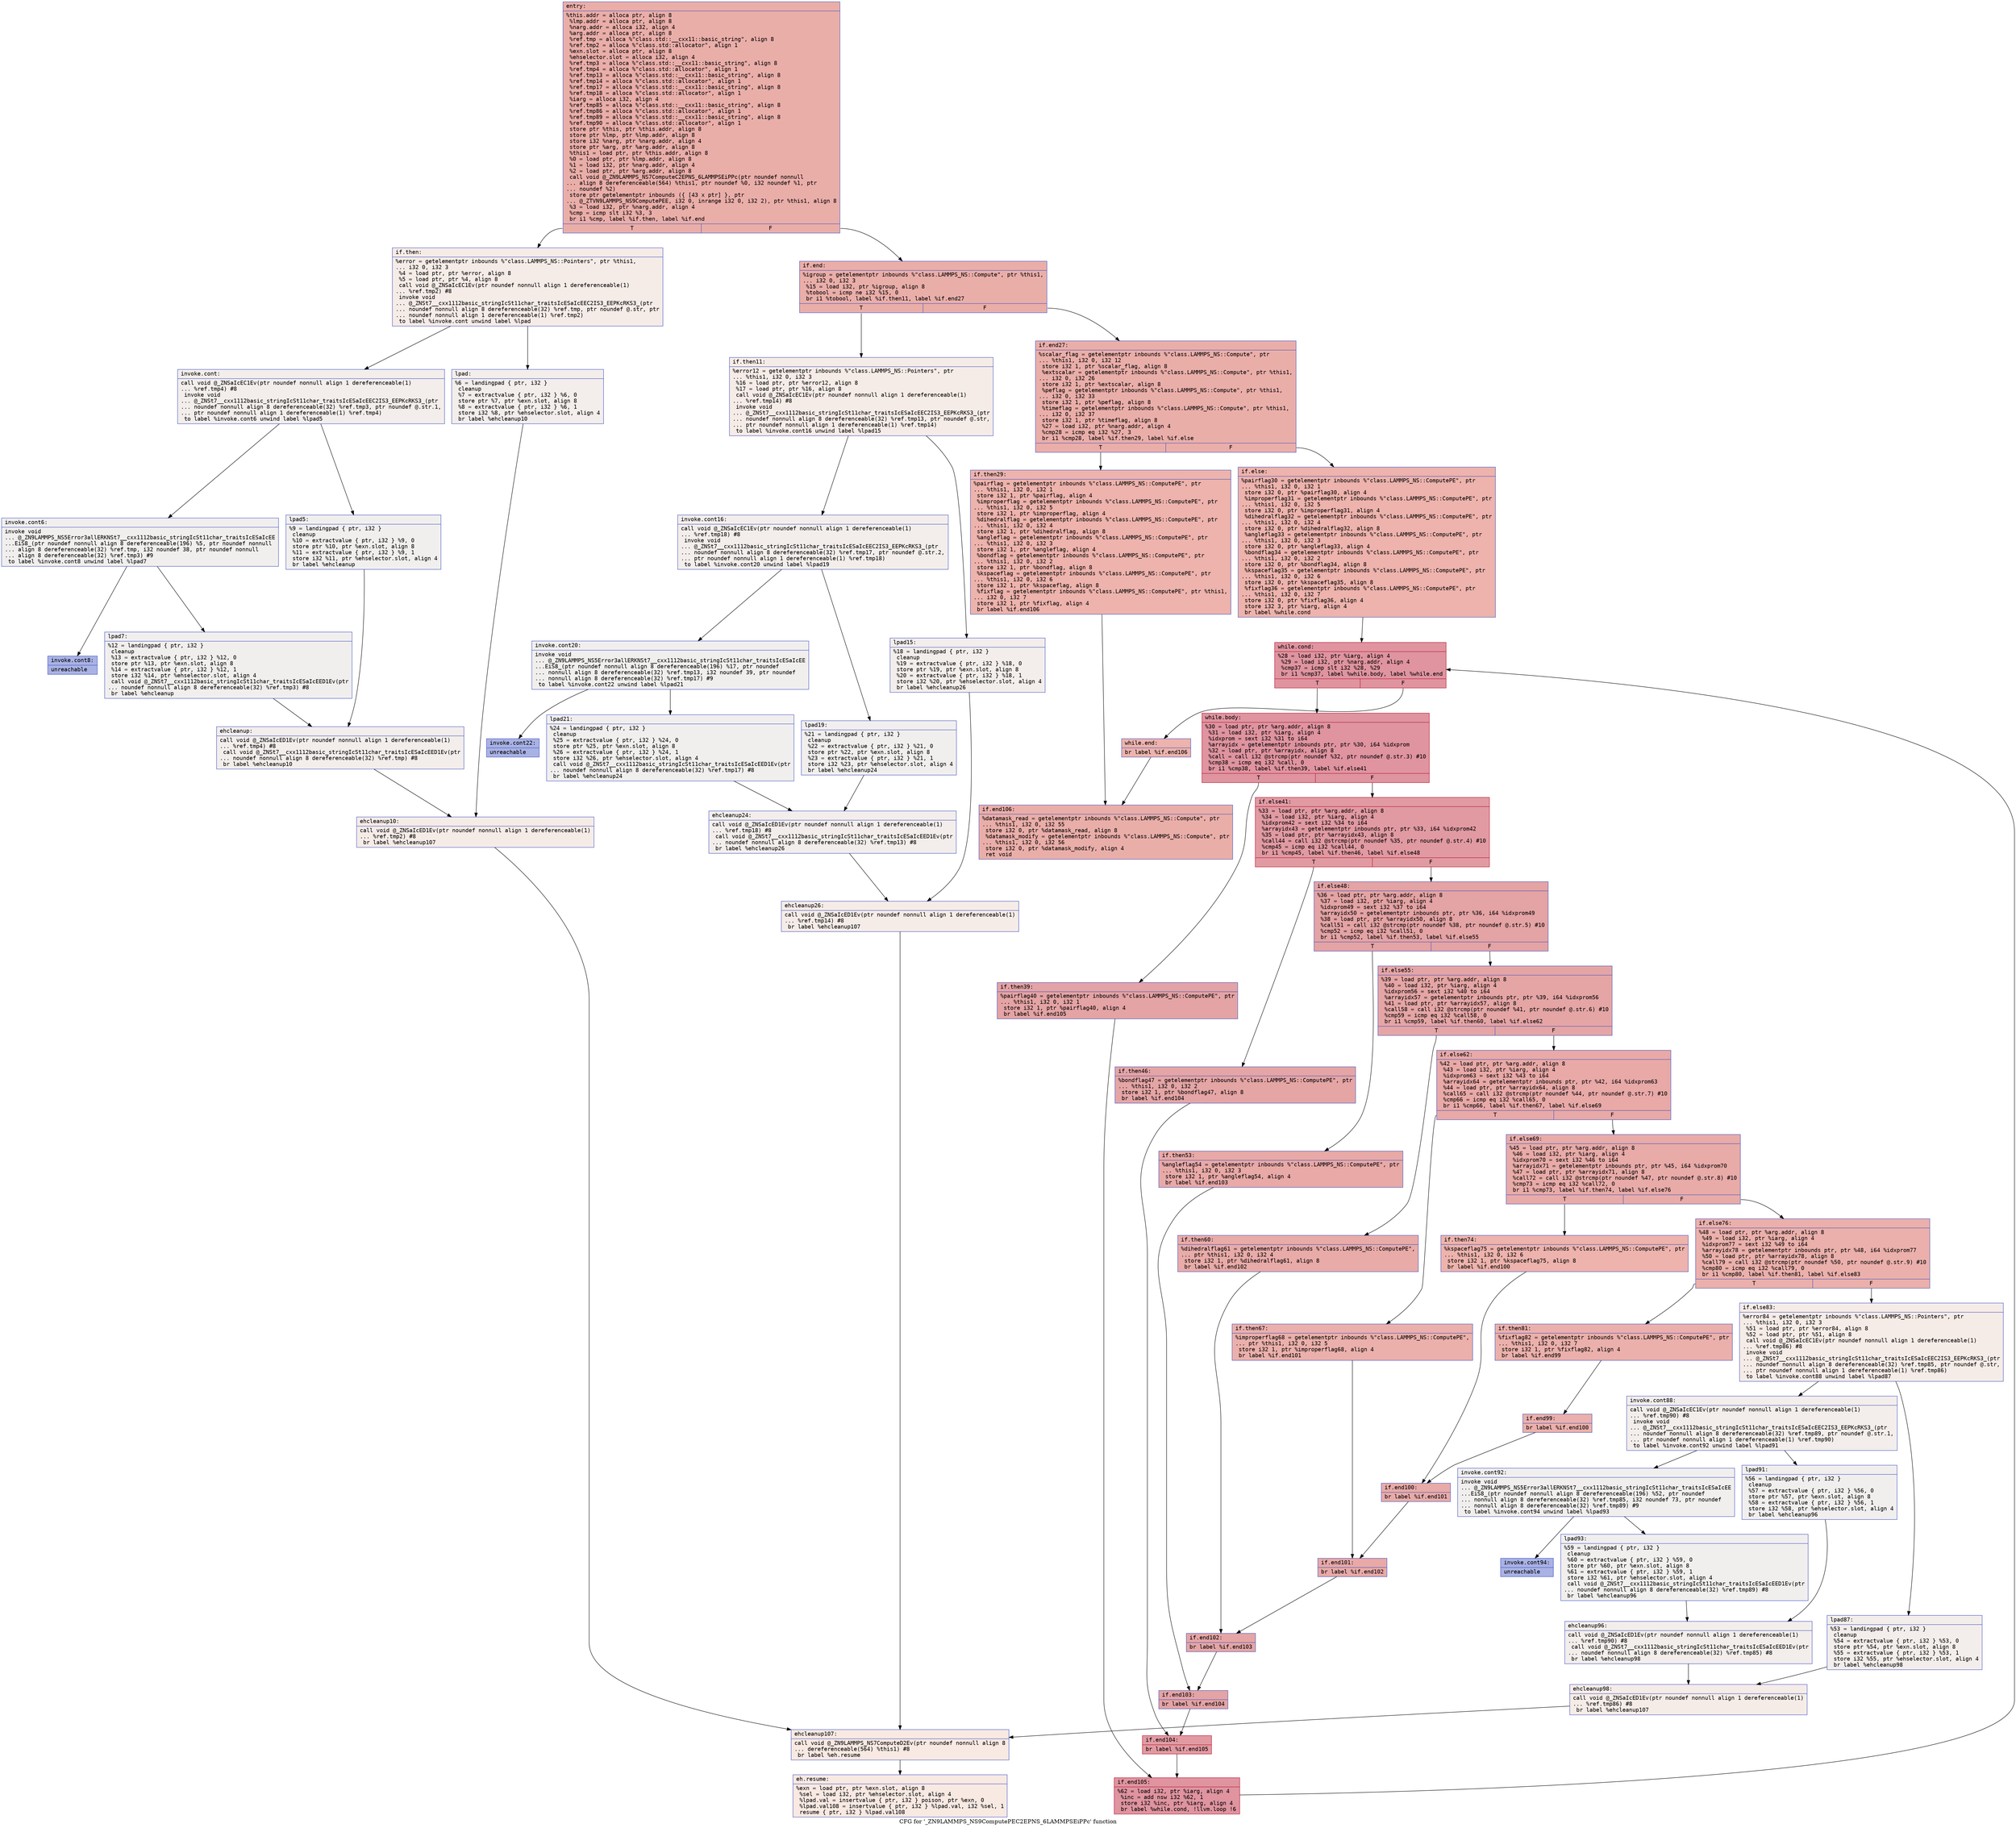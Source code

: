 digraph "CFG for '_ZN9LAMMPS_NS9ComputePEC2EPNS_6LAMMPSEiPPc' function" {
	label="CFG for '_ZN9LAMMPS_NS9ComputePEC2EPNS_6LAMMPSEiPPc' function";

	Node0x560883b4b300 [shape=record,color="#3d50c3ff", style=filled, fillcolor="#d0473d70" fontname="Courier",label="{entry:\l|  %this.addr = alloca ptr, align 8\l  %lmp.addr = alloca ptr, align 8\l  %narg.addr = alloca i32, align 4\l  %arg.addr = alloca ptr, align 8\l  %ref.tmp = alloca %\"class.std::__cxx11::basic_string\", align 8\l  %ref.tmp2 = alloca %\"class.std::allocator\", align 1\l  %exn.slot = alloca ptr, align 8\l  %ehselector.slot = alloca i32, align 4\l  %ref.tmp3 = alloca %\"class.std::__cxx11::basic_string\", align 8\l  %ref.tmp4 = alloca %\"class.std::allocator\", align 1\l  %ref.tmp13 = alloca %\"class.std::__cxx11::basic_string\", align 8\l  %ref.tmp14 = alloca %\"class.std::allocator\", align 1\l  %ref.tmp17 = alloca %\"class.std::__cxx11::basic_string\", align 8\l  %ref.tmp18 = alloca %\"class.std::allocator\", align 1\l  %iarg = alloca i32, align 4\l  %ref.tmp85 = alloca %\"class.std::__cxx11::basic_string\", align 8\l  %ref.tmp86 = alloca %\"class.std::allocator\", align 1\l  %ref.tmp89 = alloca %\"class.std::__cxx11::basic_string\", align 8\l  %ref.tmp90 = alloca %\"class.std::allocator\", align 1\l  store ptr %this, ptr %this.addr, align 8\l  store ptr %lmp, ptr %lmp.addr, align 8\l  store i32 %narg, ptr %narg.addr, align 4\l  store ptr %arg, ptr %arg.addr, align 8\l  %this1 = load ptr, ptr %this.addr, align 8\l  %0 = load ptr, ptr %lmp.addr, align 8\l  %1 = load i32, ptr %narg.addr, align 4\l  %2 = load ptr, ptr %arg.addr, align 8\l  call void @_ZN9LAMMPS_NS7ComputeC2EPNS_6LAMMPSEiPPc(ptr noundef nonnull\l... align 8 dereferenceable(564) %this1, ptr noundef %0, i32 noundef %1, ptr\l... noundef %2)\l  store ptr getelementptr inbounds (\{ [43 x ptr] \}, ptr\l... @_ZTVN9LAMMPS_NS9ComputePEE, i32 0, inrange i32 0, i32 2), ptr %this1, align 8\l  %3 = load i32, ptr %narg.addr, align 4\l  %cmp = icmp slt i32 %3, 3\l  br i1 %cmp, label %if.then, label %if.end\l|{<s0>T|<s1>F}}"];
	Node0x560883b4b300:s0 -> Node0x560883b4d9a0[tooltip="entry -> if.then\nProbability 0.00%" ];
	Node0x560883b4b300:s1 -> Node0x560883b4e260[tooltip="entry -> if.end\nProbability 100.00%" ];
	Node0x560883b4d9a0 [shape=record,color="#3d50c3ff", style=filled, fillcolor="#ead5c970" fontname="Courier",label="{if.then:\l|  %error = getelementptr inbounds %\"class.LAMMPS_NS::Pointers\", ptr %this1,\l... i32 0, i32 3\l  %4 = load ptr, ptr %error, align 8\l  %5 = load ptr, ptr %4, align 8\l  call void @_ZNSaIcEC1Ev(ptr noundef nonnull align 1 dereferenceable(1)\l... %ref.tmp2) #8\l  invoke void\l... @_ZNSt7__cxx1112basic_stringIcSt11char_traitsIcESaIcEEC2IS3_EEPKcRKS3_(ptr\l... noundef nonnull align 8 dereferenceable(32) %ref.tmp, ptr noundef @.str, ptr\l... noundef nonnull align 1 dereferenceable(1) %ref.tmp2)\l          to label %invoke.cont unwind label %lpad\l}"];
	Node0x560883b4d9a0 -> Node0x560883b4e880[tooltip="if.then -> invoke.cont\nProbability 50.00%" ];
	Node0x560883b4d9a0 -> Node0x560883b4e960[tooltip="if.then -> lpad\nProbability 50.00%" ];
	Node0x560883b4e880 [shape=record,color="#3d50c3ff", style=filled, fillcolor="#e5d8d170" fontname="Courier",label="{invoke.cont:\l|  call void @_ZNSaIcEC1Ev(ptr noundef nonnull align 1 dereferenceable(1)\l... %ref.tmp4) #8\l  invoke void\l... @_ZNSt7__cxx1112basic_stringIcSt11char_traitsIcESaIcEEC2IS3_EEPKcRKS3_(ptr\l... noundef nonnull align 8 dereferenceable(32) %ref.tmp3, ptr noundef @.str.1,\l... ptr noundef nonnull align 1 dereferenceable(1) %ref.tmp4)\l          to label %invoke.cont6 unwind label %lpad5\l}"];
	Node0x560883b4e880 -> Node0x560883b4ecf0[tooltip="invoke.cont -> invoke.cont6\nProbability 50.00%" ];
	Node0x560883b4e880 -> Node0x560883b4ed40[tooltip="invoke.cont -> lpad5\nProbability 50.00%" ];
	Node0x560883b4ecf0 [shape=record,color="#3d50c3ff", style=filled, fillcolor="#e0dbd870" fontname="Courier",label="{invoke.cont6:\l|  invoke void\l... @_ZN9LAMMPS_NS5Error3allERKNSt7__cxx1112basic_stringIcSt11char_traitsIcESaIcEE\l...EiS8_(ptr noundef nonnull align 8 dereferenceable(196) %5, ptr noundef nonnull\l... align 8 dereferenceable(32) %ref.tmp, i32 noundef 38, ptr noundef nonnull\l... align 8 dereferenceable(32) %ref.tmp3) #9\l          to label %invoke.cont8 unwind label %lpad7\l}"];
	Node0x560883b4ecf0 -> Node0x560883b4eca0[tooltip="invoke.cont6 -> invoke.cont8\nProbability 0.00%" ];
	Node0x560883b4ecf0 -> Node0x560883b4efa0[tooltip="invoke.cont6 -> lpad7\nProbability 100.00%" ];
	Node0x560883b4eca0 [shape=record,color="#3d50c3ff", style=filled, fillcolor="#3d50c370" fontname="Courier",label="{invoke.cont8:\l|  unreachable\l}"];
	Node0x560883b4e960 [shape=record,color="#3d50c3ff", style=filled, fillcolor="#e5d8d170" fontname="Courier",label="{lpad:\l|  %6 = landingpad \{ ptr, i32 \}\l          cleanup\l  %7 = extractvalue \{ ptr, i32 \} %6, 0\l  store ptr %7, ptr %exn.slot, align 8\l  %8 = extractvalue \{ ptr, i32 \} %6, 1\l  store i32 %8, ptr %ehselector.slot, align 4\l  br label %ehcleanup10\l}"];
	Node0x560883b4e960 -> Node0x560883b4f640[tooltip="lpad -> ehcleanup10\nProbability 100.00%" ];
	Node0x560883b4ed40 [shape=record,color="#3d50c3ff", style=filled, fillcolor="#e0dbd870" fontname="Courier",label="{lpad5:\l|  %9 = landingpad \{ ptr, i32 \}\l          cleanup\l  %10 = extractvalue \{ ptr, i32 \} %9, 0\l  store ptr %10, ptr %exn.slot, align 8\l  %11 = extractvalue \{ ptr, i32 \} %9, 1\l  store i32 %11, ptr %ehselector.slot, align 4\l  br label %ehcleanup\l}"];
	Node0x560883b4ed40 -> Node0x560883b4f990[tooltip="lpad5 -> ehcleanup\nProbability 100.00%" ];
	Node0x560883b4efa0 [shape=record,color="#3d50c3ff", style=filled, fillcolor="#e0dbd870" fontname="Courier",label="{lpad7:\l|  %12 = landingpad \{ ptr, i32 \}\l          cleanup\l  %13 = extractvalue \{ ptr, i32 \} %12, 0\l  store ptr %13, ptr %exn.slot, align 8\l  %14 = extractvalue \{ ptr, i32 \} %12, 1\l  store i32 %14, ptr %ehselector.slot, align 4\l  call void @_ZNSt7__cxx1112basic_stringIcSt11char_traitsIcESaIcEED1Ev(ptr\l... noundef nonnull align 8 dereferenceable(32) %ref.tmp3) #8\l  br label %ehcleanup\l}"];
	Node0x560883b4efa0 -> Node0x560883b4f990[tooltip="lpad7 -> ehcleanup\nProbability 100.00%" ];
	Node0x560883b4f990 [shape=record,color="#3d50c3ff", style=filled, fillcolor="#e5d8d170" fontname="Courier",label="{ehcleanup:\l|  call void @_ZNSaIcED1Ev(ptr noundef nonnull align 1 dereferenceable(1)\l... %ref.tmp4) #8\l  call void @_ZNSt7__cxx1112basic_stringIcSt11char_traitsIcESaIcEED1Ev(ptr\l... noundef nonnull align 8 dereferenceable(32) %ref.tmp) #8\l  br label %ehcleanup10\l}"];
	Node0x560883b4f990 -> Node0x560883b4f640[tooltip="ehcleanup -> ehcleanup10\nProbability 100.00%" ];
	Node0x560883b4f640 [shape=record,color="#3d50c3ff", style=filled, fillcolor="#ead5c970" fontname="Courier",label="{ehcleanup10:\l|  call void @_ZNSaIcED1Ev(ptr noundef nonnull align 1 dereferenceable(1)\l... %ref.tmp2) #8\l  br label %ehcleanup107\l}"];
	Node0x560883b4f640 -> Node0x560883b503f0[tooltip="ehcleanup10 -> ehcleanup107\nProbability 100.00%" ];
	Node0x560883b4e260 [shape=record,color="#3d50c3ff", style=filled, fillcolor="#d0473d70" fontname="Courier",label="{if.end:\l|  %igroup = getelementptr inbounds %\"class.LAMMPS_NS::Compute\", ptr %this1,\l... i32 0, i32 3\l  %15 = load i32, ptr %igroup, align 8\l  %tobool = icmp ne i32 %15, 0\l  br i1 %tobool, label %if.then11, label %if.end27\l|{<s0>T|<s1>F}}"];
	Node0x560883b4e260:s0 -> Node0x560883b506a0[tooltip="if.end -> if.then11\nProbability 0.00%" ];
	Node0x560883b4e260:s1 -> Node0x560883b50720[tooltip="if.end -> if.end27\nProbability 100.00%" ];
	Node0x560883b506a0 [shape=record,color="#3d50c3ff", style=filled, fillcolor="#ead5c970" fontname="Courier",label="{if.then11:\l|  %error12 = getelementptr inbounds %\"class.LAMMPS_NS::Pointers\", ptr\l... %this1, i32 0, i32 3\l  %16 = load ptr, ptr %error12, align 8\l  %17 = load ptr, ptr %16, align 8\l  call void @_ZNSaIcEC1Ev(ptr noundef nonnull align 1 dereferenceable(1)\l... %ref.tmp14) #8\l  invoke void\l... @_ZNSt7__cxx1112basic_stringIcSt11char_traitsIcESaIcEEC2IS3_EEPKcRKS3_(ptr\l... noundef nonnull align 8 dereferenceable(32) %ref.tmp13, ptr noundef @.str,\l... ptr noundef nonnull align 1 dereferenceable(1) %ref.tmp14)\l          to label %invoke.cont16 unwind label %lpad15\l}"];
	Node0x560883b506a0 -> Node0x560883b50c10[tooltip="if.then11 -> invoke.cont16\nProbability 50.00%" ];
	Node0x560883b506a0 -> Node0x560883b50c90[tooltip="if.then11 -> lpad15\nProbability 50.00%" ];
	Node0x560883b50c10 [shape=record,color="#3d50c3ff", style=filled, fillcolor="#e5d8d170" fontname="Courier",label="{invoke.cont16:\l|  call void @_ZNSaIcEC1Ev(ptr noundef nonnull align 1 dereferenceable(1)\l... %ref.tmp18) #8\l  invoke void\l... @_ZNSt7__cxx1112basic_stringIcSt11char_traitsIcESaIcEEC2IS3_EEPKcRKS3_(ptr\l... noundef nonnull align 8 dereferenceable(32) %ref.tmp17, ptr noundef @.str.2,\l... ptr noundef nonnull align 1 dereferenceable(1) %ref.tmp18)\l          to label %invoke.cont20 unwind label %lpad19\l}"];
	Node0x560883b50c10 -> Node0x560883b50ef0[tooltip="invoke.cont16 -> invoke.cont20\nProbability 50.00%" ];
	Node0x560883b50c10 -> Node0x560883b50f40[tooltip="invoke.cont16 -> lpad19\nProbability 50.00%" ];
	Node0x560883b50ef0 [shape=record,color="#3d50c3ff", style=filled, fillcolor="#e0dbd870" fontname="Courier",label="{invoke.cont20:\l|  invoke void\l... @_ZN9LAMMPS_NS5Error3allERKNSt7__cxx1112basic_stringIcSt11char_traitsIcESaIcEE\l...EiS8_(ptr noundef nonnull align 8 dereferenceable(196) %17, ptr noundef\l... nonnull align 8 dereferenceable(32) %ref.tmp13, i32 noundef 39, ptr noundef\l... nonnull align 8 dereferenceable(32) %ref.tmp17) #9\l          to label %invoke.cont22 unwind label %lpad21\l}"];
	Node0x560883b50ef0 -> Node0x560883b50ea0[tooltip="invoke.cont20 -> invoke.cont22\nProbability 0.00%" ];
	Node0x560883b50ef0 -> Node0x560883b51140[tooltip="invoke.cont20 -> lpad21\nProbability 100.00%" ];
	Node0x560883b50ea0 [shape=record,color="#3d50c3ff", style=filled, fillcolor="#3d50c370" fontname="Courier",label="{invoke.cont22:\l|  unreachable\l}"];
	Node0x560883b50c90 [shape=record,color="#3d50c3ff", style=filled, fillcolor="#e5d8d170" fontname="Courier",label="{lpad15:\l|  %18 = landingpad \{ ptr, i32 \}\l          cleanup\l  %19 = extractvalue \{ ptr, i32 \} %18, 0\l  store ptr %19, ptr %exn.slot, align 8\l  %20 = extractvalue \{ ptr, i32 \} %18, 1\l  store i32 %20, ptr %ehselector.slot, align 4\l  br label %ehcleanup26\l}"];
	Node0x560883b50c90 -> Node0x560883b51d20[tooltip="lpad15 -> ehcleanup26\nProbability 100.00%" ];
	Node0x560883b50f40 [shape=record,color="#3d50c3ff", style=filled, fillcolor="#e0dbd870" fontname="Courier",label="{lpad19:\l|  %21 = landingpad \{ ptr, i32 \}\l          cleanup\l  %22 = extractvalue \{ ptr, i32 \} %21, 0\l  store ptr %22, ptr %exn.slot, align 8\l  %23 = extractvalue \{ ptr, i32 \} %21, 1\l  store i32 %23, ptr %ehselector.slot, align 4\l  br label %ehcleanup24\l}"];
	Node0x560883b50f40 -> Node0x560883b52070[tooltip="lpad19 -> ehcleanup24\nProbability 100.00%" ];
	Node0x560883b51140 [shape=record,color="#3d50c3ff", style=filled, fillcolor="#e0dbd870" fontname="Courier",label="{lpad21:\l|  %24 = landingpad \{ ptr, i32 \}\l          cleanup\l  %25 = extractvalue \{ ptr, i32 \} %24, 0\l  store ptr %25, ptr %exn.slot, align 8\l  %26 = extractvalue \{ ptr, i32 \} %24, 1\l  store i32 %26, ptr %ehselector.slot, align 4\l  call void @_ZNSt7__cxx1112basic_stringIcSt11char_traitsIcESaIcEED1Ev(ptr\l... noundef nonnull align 8 dereferenceable(32) %ref.tmp17) #8\l  br label %ehcleanup24\l}"];
	Node0x560883b51140 -> Node0x560883b52070[tooltip="lpad21 -> ehcleanup24\nProbability 100.00%" ];
	Node0x560883b52070 [shape=record,color="#3d50c3ff", style=filled, fillcolor="#e5d8d170" fontname="Courier",label="{ehcleanup24:\l|  call void @_ZNSaIcED1Ev(ptr noundef nonnull align 1 dereferenceable(1)\l... %ref.tmp18) #8\l  call void @_ZNSt7__cxx1112basic_stringIcSt11char_traitsIcESaIcEED1Ev(ptr\l... noundef nonnull align 8 dereferenceable(32) %ref.tmp13) #8\l  br label %ehcleanup26\l}"];
	Node0x560883b52070 -> Node0x560883b51d20[tooltip="ehcleanup24 -> ehcleanup26\nProbability 100.00%" ];
	Node0x560883b51d20 [shape=record,color="#3d50c3ff", style=filled, fillcolor="#ead5c970" fontname="Courier",label="{ehcleanup26:\l|  call void @_ZNSaIcED1Ev(ptr noundef nonnull align 1 dereferenceable(1)\l... %ref.tmp14) #8\l  br label %ehcleanup107\l}"];
	Node0x560883b51d20 -> Node0x560883b503f0[tooltip="ehcleanup26 -> ehcleanup107\nProbability 100.00%" ];
	Node0x560883b50720 [shape=record,color="#3d50c3ff", style=filled, fillcolor="#d0473d70" fontname="Courier",label="{if.end27:\l|  %scalar_flag = getelementptr inbounds %\"class.LAMMPS_NS::Compute\", ptr\l... %this1, i32 0, i32 12\l  store i32 1, ptr %scalar_flag, align 8\l  %extscalar = getelementptr inbounds %\"class.LAMMPS_NS::Compute\", ptr %this1,\l... i32 0, i32 26\l  store i32 1, ptr %extscalar, align 8\l  %peflag = getelementptr inbounds %\"class.LAMMPS_NS::Compute\", ptr %this1,\l... i32 0, i32 33\l  store i32 1, ptr %peflag, align 8\l  %timeflag = getelementptr inbounds %\"class.LAMMPS_NS::Compute\", ptr %this1,\l... i32 0, i32 37\l  store i32 1, ptr %timeflag, align 8\l  %27 = load i32, ptr %narg.addr, align 4\l  %cmp28 = icmp eq i32 %27, 3\l  br i1 %cmp28, label %if.then29, label %if.else\l|{<s0>T|<s1>F}}"];
	Node0x560883b50720:s0 -> Node0x560883b53160[tooltip="if.end27 -> if.then29\nProbability 50.00%" ];
	Node0x560883b50720:s1 -> Node0x560883b531e0[tooltip="if.end27 -> if.else\nProbability 50.00%" ];
	Node0x560883b53160 [shape=record,color="#3d50c3ff", style=filled, fillcolor="#d6524470" fontname="Courier",label="{if.then29:\l|  %pairflag = getelementptr inbounds %\"class.LAMMPS_NS::ComputePE\", ptr\l... %this1, i32 0, i32 1\l  store i32 1, ptr %pairflag, align 4\l  %improperflag = getelementptr inbounds %\"class.LAMMPS_NS::ComputePE\", ptr\l... %this1, i32 0, i32 5\l  store i32 1, ptr %improperflag, align 4\l  %dihedralflag = getelementptr inbounds %\"class.LAMMPS_NS::ComputePE\", ptr\l... %this1, i32 0, i32 4\l  store i32 1, ptr %dihedralflag, align 8\l  %angleflag = getelementptr inbounds %\"class.LAMMPS_NS::ComputePE\", ptr\l... %this1, i32 0, i32 3\l  store i32 1, ptr %angleflag, align 4\l  %bondflag = getelementptr inbounds %\"class.LAMMPS_NS::ComputePE\", ptr\l... %this1, i32 0, i32 2\l  store i32 1, ptr %bondflag, align 8\l  %kspaceflag = getelementptr inbounds %\"class.LAMMPS_NS::ComputePE\", ptr\l... %this1, i32 0, i32 6\l  store i32 1, ptr %kspaceflag, align 8\l  %fixflag = getelementptr inbounds %\"class.LAMMPS_NS::ComputePE\", ptr %this1,\l... i32 0, i32 7\l  store i32 1, ptr %fixflag, align 4\l  br label %if.end106\l}"];
	Node0x560883b53160 -> Node0x560883b53ea0[tooltip="if.then29 -> if.end106\nProbability 100.00%" ];
	Node0x560883b531e0 [shape=record,color="#3d50c3ff", style=filled, fillcolor="#d6524470" fontname="Courier",label="{if.else:\l|  %pairflag30 = getelementptr inbounds %\"class.LAMMPS_NS::ComputePE\", ptr\l... %this1, i32 0, i32 1\l  store i32 0, ptr %pairflag30, align 4\l  %improperflag31 = getelementptr inbounds %\"class.LAMMPS_NS::ComputePE\", ptr\l... %this1, i32 0, i32 5\l  store i32 0, ptr %improperflag31, align 4\l  %dihedralflag32 = getelementptr inbounds %\"class.LAMMPS_NS::ComputePE\", ptr\l... %this1, i32 0, i32 4\l  store i32 0, ptr %dihedralflag32, align 8\l  %angleflag33 = getelementptr inbounds %\"class.LAMMPS_NS::ComputePE\", ptr\l... %this1, i32 0, i32 3\l  store i32 0, ptr %angleflag33, align 4\l  %bondflag34 = getelementptr inbounds %\"class.LAMMPS_NS::ComputePE\", ptr\l... %this1, i32 0, i32 2\l  store i32 0, ptr %bondflag34, align 8\l  %kspaceflag35 = getelementptr inbounds %\"class.LAMMPS_NS::ComputePE\", ptr\l... %this1, i32 0, i32 6\l  store i32 0, ptr %kspaceflag35, align 8\l  %fixflag36 = getelementptr inbounds %\"class.LAMMPS_NS::ComputePE\", ptr\l... %this1, i32 0, i32 7\l  store i32 0, ptr %fixflag36, align 4\l  store i32 3, ptr %iarg, align 4\l  br label %while.cond\l}"];
	Node0x560883b531e0 -> Node0x560883b54b20[tooltip="if.else -> while.cond\nProbability 100.00%" ];
	Node0x560883b54b20 [shape=record,color="#b70d28ff", style=filled, fillcolor="#b70d2870" fontname="Courier",label="{while.cond:\l|  %28 = load i32, ptr %iarg, align 4\l  %29 = load i32, ptr %narg.addr, align 4\l  %cmp37 = icmp slt i32 %28, %29\l  br i1 %cmp37, label %while.body, label %while.end\l|{<s0>T|<s1>F}}"];
	Node0x560883b54b20:s0 -> Node0x560883b4d9f0[tooltip="while.cond -> while.body\nProbability 96.88%" ];
	Node0x560883b54b20:s1 -> Node0x560883b4da70[tooltip="while.cond -> while.end\nProbability 3.12%" ];
	Node0x560883b4d9f0 [shape=record,color="#b70d28ff", style=filled, fillcolor="#b70d2870" fontname="Courier",label="{while.body:\l|  %30 = load ptr, ptr %arg.addr, align 8\l  %31 = load i32, ptr %iarg, align 4\l  %idxprom = sext i32 %31 to i64\l  %arrayidx = getelementptr inbounds ptr, ptr %30, i64 %idxprom\l  %32 = load ptr, ptr %arrayidx, align 8\l  %call = call i32 @strcmp(ptr noundef %32, ptr noundef @.str.3) #10\l  %cmp38 = icmp eq i32 %call, 0\l  br i1 %cmp38, label %if.then39, label %if.else41\l|{<s0>T|<s1>F}}"];
	Node0x560883b4d9f0:s0 -> Node0x560883b4e100[tooltip="while.body -> if.then39\nProbability 37.50%" ];
	Node0x560883b4d9f0:s1 -> Node0x560883b4e180[tooltip="while.body -> if.else41\nProbability 62.50%" ];
	Node0x560883b4e100 [shape=record,color="#3d50c3ff", style=filled, fillcolor="#c32e3170" fontname="Courier",label="{if.then39:\l|  %pairflag40 = getelementptr inbounds %\"class.LAMMPS_NS::ComputePE\", ptr\l... %this1, i32 0, i32 1\l  store i32 1, ptr %pairflag40, align 4\l  br label %if.end105\l}"];
	Node0x560883b4e100 -> Node0x560883b56070[tooltip="if.then39 -> if.end105\nProbability 100.00%" ];
	Node0x560883b4e180 [shape=record,color="#b70d28ff", style=filled, fillcolor="#bb1b2c70" fontname="Courier",label="{if.else41:\l|  %33 = load ptr, ptr %arg.addr, align 8\l  %34 = load i32, ptr %iarg, align 4\l  %idxprom42 = sext i32 %34 to i64\l  %arrayidx43 = getelementptr inbounds ptr, ptr %33, i64 %idxprom42\l  %35 = load ptr, ptr %arrayidx43, align 8\l  %call44 = call i32 @strcmp(ptr noundef %35, ptr noundef @.str.4) #10\l  %cmp45 = icmp eq i32 %call44, 0\l  br i1 %cmp45, label %if.then46, label %if.else48\l|{<s0>T|<s1>F}}"];
	Node0x560883b4e180:s0 -> Node0x560883b56650[tooltip="if.else41 -> if.then46\nProbability 37.50%" ];
	Node0x560883b4e180:s1 -> Node0x560883b566d0[tooltip="if.else41 -> if.else48\nProbability 62.50%" ];
	Node0x560883b56650 [shape=record,color="#3d50c3ff", style=filled, fillcolor="#c5333470" fontname="Courier",label="{if.then46:\l|  %bondflag47 = getelementptr inbounds %\"class.LAMMPS_NS::ComputePE\", ptr\l... %this1, i32 0, i32 2\l  store i32 1, ptr %bondflag47, align 8\l  br label %if.end104\l}"];
	Node0x560883b56650 -> Node0x560883b569f0[tooltip="if.then46 -> if.end104\nProbability 100.00%" ];
	Node0x560883b566d0 [shape=record,color="#3d50c3ff", style=filled, fillcolor="#c32e3170" fontname="Courier",label="{if.else48:\l|  %36 = load ptr, ptr %arg.addr, align 8\l  %37 = load i32, ptr %iarg, align 4\l  %idxprom49 = sext i32 %37 to i64\l  %arrayidx50 = getelementptr inbounds ptr, ptr %36, i64 %idxprom49\l  %38 = load ptr, ptr %arrayidx50, align 8\l  %call51 = call i32 @strcmp(ptr noundef %38, ptr noundef @.str.5) #10\l  %cmp52 = icmp eq i32 %call51, 0\l  br i1 %cmp52, label %if.then53, label %if.else55\l|{<s0>T|<s1>F}}"];
	Node0x560883b566d0:s0 -> Node0x560883b51190[tooltip="if.else48 -> if.then53\nProbability 37.50%" ];
	Node0x560883b566d0:s1 -> Node0x560883b51210[tooltip="if.else48 -> if.else55\nProbability 62.50%" ];
	Node0x560883b51190 [shape=record,color="#3d50c3ff", style=filled, fillcolor="#ca3b3770" fontname="Courier",label="{if.then53:\l|  %angleflag54 = getelementptr inbounds %\"class.LAMMPS_NS::ComputePE\", ptr\l... %this1, i32 0, i32 3\l  store i32 1, ptr %angleflag54, align 4\l  br label %if.end103\l}"];
	Node0x560883b51190 -> Node0x560883b51530[tooltip="if.then53 -> if.end103\nProbability 100.00%" ];
	Node0x560883b51210 [shape=record,color="#3d50c3ff", style=filled, fillcolor="#c5333470" fontname="Courier",label="{if.else55:\l|  %39 = load ptr, ptr %arg.addr, align 8\l  %40 = load i32, ptr %iarg, align 4\l  %idxprom56 = sext i32 %40 to i64\l  %arrayidx57 = getelementptr inbounds ptr, ptr %39, i64 %idxprom56\l  %41 = load ptr, ptr %arrayidx57, align 8\l  %call58 = call i32 @strcmp(ptr noundef %41, ptr noundef @.str.6) #10\l  %cmp59 = icmp eq i32 %call58, 0\l  br i1 %cmp59, label %if.then60, label %if.else62\l|{<s0>T|<s1>F}}"];
	Node0x560883b51210:s0 -> Node0x560883b57f50[tooltip="if.else55 -> if.then60\nProbability 37.50%" ];
	Node0x560883b51210:s1 -> Node0x560883b57fd0[tooltip="if.else55 -> if.else62\nProbability 62.50%" ];
	Node0x560883b57f50 [shape=record,color="#3d50c3ff", style=filled, fillcolor="#cc403a70" fontname="Courier",label="{if.then60:\l|  %dihedralflag61 = getelementptr inbounds %\"class.LAMMPS_NS::ComputePE\",\l... ptr %this1, i32 0, i32 4\l  store i32 1, ptr %dihedralflag61, align 8\l  br label %if.end102\l}"];
	Node0x560883b57f50 -> Node0x560883b582f0[tooltip="if.then60 -> if.end102\nProbability 100.00%" ];
	Node0x560883b57fd0 [shape=record,color="#3d50c3ff", style=filled, fillcolor="#ca3b3770" fontname="Courier",label="{if.else62:\l|  %42 = load ptr, ptr %arg.addr, align 8\l  %43 = load i32, ptr %iarg, align 4\l  %idxprom63 = sext i32 %43 to i64\l  %arrayidx64 = getelementptr inbounds ptr, ptr %42, i64 %idxprom63\l  %44 = load ptr, ptr %arrayidx64, align 8\l  %call65 = call i32 @strcmp(ptr noundef %44, ptr noundef @.str.7) #10\l  %cmp66 = icmp eq i32 %call65, 0\l  br i1 %cmp66, label %if.then67, label %if.else69\l|{<s0>T|<s1>F}}"];
	Node0x560883b57fd0:s0 -> Node0x560883b588d0[tooltip="if.else62 -> if.then67\nProbability 37.50%" ];
	Node0x560883b57fd0:s1 -> Node0x560883b58950[tooltip="if.else62 -> if.else69\nProbability 62.50%" ];
	Node0x560883b588d0 [shape=record,color="#3d50c3ff", style=filled, fillcolor="#d24b4070" fontname="Courier",label="{if.then67:\l|  %improperflag68 = getelementptr inbounds %\"class.LAMMPS_NS::ComputePE\",\l... ptr %this1, i32 0, i32 5\l  store i32 1, ptr %improperflag68, align 4\l  br label %if.end101\l}"];
	Node0x560883b588d0 -> Node0x560883b58c70[tooltip="if.then67 -> if.end101\nProbability 100.00%" ];
	Node0x560883b58950 [shape=record,color="#3d50c3ff", style=filled, fillcolor="#cc403a70" fontname="Courier",label="{if.else69:\l|  %45 = load ptr, ptr %arg.addr, align 8\l  %46 = load i32, ptr %iarg, align 4\l  %idxprom70 = sext i32 %46 to i64\l  %arrayidx71 = getelementptr inbounds ptr, ptr %45, i64 %idxprom70\l  %47 = load ptr, ptr %arrayidx71, align 8\l  %call72 = call i32 @strcmp(ptr noundef %47, ptr noundef @.str.8) #10\l  %cmp73 = icmp eq i32 %call72, 0\l  br i1 %cmp73, label %if.then74, label %if.else76\l|{<s0>T|<s1>F}}"];
	Node0x560883b58950:s0 -> Node0x560883b59a60[tooltip="if.else69 -> if.then74\nProbability 37.50%" ];
	Node0x560883b58950:s1 -> Node0x560883b59ae0[tooltip="if.else69 -> if.else76\nProbability 62.50%" ];
	Node0x560883b59a60 [shape=record,color="#3d50c3ff", style=filled, fillcolor="#d6524470" fontname="Courier",label="{if.then74:\l|  %kspaceflag75 = getelementptr inbounds %\"class.LAMMPS_NS::ComputePE\", ptr\l... %this1, i32 0, i32 6\l  store i32 1, ptr %kspaceflag75, align 8\l  br label %if.end100\l}"];
	Node0x560883b59a60 -> Node0x560883b59e00[tooltip="if.then74 -> if.end100\nProbability 100.00%" ];
	Node0x560883b59ae0 [shape=record,color="#3d50c3ff", style=filled, fillcolor="#d24b4070" fontname="Courier",label="{if.else76:\l|  %48 = load ptr, ptr %arg.addr, align 8\l  %49 = load i32, ptr %iarg, align 4\l  %idxprom77 = sext i32 %49 to i64\l  %arrayidx78 = getelementptr inbounds ptr, ptr %48, i64 %idxprom77\l  %50 = load ptr, ptr %arrayidx78, align 8\l  %call79 = call i32 @strcmp(ptr noundef %50, ptr noundef @.str.9) #10\l  %cmp80 = icmp eq i32 %call79, 0\l  br i1 %cmp80, label %if.then81, label %if.else83\l|{<s0>T|<s1>F}}"];
	Node0x560883b59ae0:s0 -> Node0x560883b5a3e0[tooltip="if.else76 -> if.then81\nProbability 100.00%" ];
	Node0x560883b59ae0:s1 -> Node0x560883b5a460[tooltip="if.else76 -> if.else83\nProbability 0.00%" ];
	Node0x560883b5a3e0 [shape=record,color="#3d50c3ff", style=filled, fillcolor="#d24b4070" fontname="Courier",label="{if.then81:\l|  %fixflag82 = getelementptr inbounds %\"class.LAMMPS_NS::ComputePE\", ptr\l... %this1, i32 0, i32 7\l  store i32 1, ptr %fixflag82, align 4\l  br label %if.end99\l}"];
	Node0x560883b5a3e0 -> Node0x560883b5a780[tooltip="if.then81 -> if.end99\nProbability 100.00%" ];
	Node0x560883b5a460 [shape=record,color="#3d50c3ff", style=filled, fillcolor="#ead5c970" fontname="Courier",label="{if.else83:\l|  %error84 = getelementptr inbounds %\"class.LAMMPS_NS::Pointers\", ptr\l... %this1, i32 0, i32 3\l  %51 = load ptr, ptr %error84, align 8\l  %52 = load ptr, ptr %51, align 8\l  call void @_ZNSaIcEC1Ev(ptr noundef nonnull align 1 dereferenceable(1)\l... %ref.tmp86) #8\l  invoke void\l... @_ZNSt7__cxx1112basic_stringIcSt11char_traitsIcESaIcEEC2IS3_EEPKcRKS3_(ptr\l... noundef nonnull align 8 dereferenceable(32) %ref.tmp85, ptr noundef @.str,\l... ptr noundef nonnull align 1 dereferenceable(1) %ref.tmp86)\l          to label %invoke.cont88 unwind label %lpad87\l}"];
	Node0x560883b5a460 -> Node0x560883b5abd0[tooltip="if.else83 -> invoke.cont88\nProbability 50.00%" ];
	Node0x560883b5a460 -> Node0x560883b5ac50[tooltip="if.else83 -> lpad87\nProbability 50.00%" ];
	Node0x560883b5abd0 [shape=record,color="#3d50c3ff", style=filled, fillcolor="#e5d8d170" fontname="Courier",label="{invoke.cont88:\l|  call void @_ZNSaIcEC1Ev(ptr noundef nonnull align 1 dereferenceable(1)\l... %ref.tmp90) #8\l  invoke void\l... @_ZNSt7__cxx1112basic_stringIcSt11char_traitsIcESaIcEEC2IS3_EEPKcRKS3_(ptr\l... noundef nonnull align 8 dereferenceable(32) %ref.tmp89, ptr noundef @.str.1,\l... ptr noundef nonnull align 1 dereferenceable(1) %ref.tmp90)\l          to label %invoke.cont92 unwind label %lpad91\l}"];
	Node0x560883b5abd0 -> Node0x560883b5aeb0[tooltip="invoke.cont88 -> invoke.cont92\nProbability 50.00%" ];
	Node0x560883b5abd0 -> Node0x560883b5af00[tooltip="invoke.cont88 -> lpad91\nProbability 50.00%" ];
	Node0x560883b5aeb0 [shape=record,color="#3d50c3ff", style=filled, fillcolor="#e0dbd870" fontname="Courier",label="{invoke.cont92:\l|  invoke void\l... @_ZN9LAMMPS_NS5Error3allERKNSt7__cxx1112basic_stringIcSt11char_traitsIcESaIcEE\l...EiS8_(ptr noundef nonnull align 8 dereferenceable(196) %52, ptr noundef\l... nonnull align 8 dereferenceable(32) %ref.tmp85, i32 noundef 73, ptr noundef\l... nonnull align 8 dereferenceable(32) %ref.tmp89) #9\l          to label %invoke.cont94 unwind label %lpad93\l}"];
	Node0x560883b5aeb0 -> Node0x560883b5ae60[tooltip="invoke.cont92 -> invoke.cont94\nProbability 0.00%" ];
	Node0x560883b5aeb0 -> Node0x560883b5b100[tooltip="invoke.cont92 -> lpad93\nProbability 100.00%" ];
	Node0x560883b5ae60 [shape=record,color="#3d50c3ff", style=filled, fillcolor="#3d50c370" fontname="Courier",label="{invoke.cont94:\l|  unreachable\l}"];
	Node0x560883b5ac50 [shape=record,color="#3d50c3ff", style=filled, fillcolor="#e5d8d170" fontname="Courier",label="{lpad87:\l|  %53 = landingpad \{ ptr, i32 \}\l          cleanup\l  %54 = extractvalue \{ ptr, i32 \} %53, 0\l  store ptr %54, ptr %exn.slot, align 8\l  %55 = extractvalue \{ ptr, i32 \} %53, 1\l  store i32 %55, ptr %ehselector.slot, align 4\l  br label %ehcleanup98\l}"];
	Node0x560883b5ac50 -> Node0x560883b5b6c0[tooltip="lpad87 -> ehcleanup98\nProbability 100.00%" ];
	Node0x560883b5af00 [shape=record,color="#3d50c3ff", style=filled, fillcolor="#e0dbd870" fontname="Courier",label="{lpad91:\l|  %56 = landingpad \{ ptr, i32 \}\l          cleanup\l  %57 = extractvalue \{ ptr, i32 \} %56, 0\l  store ptr %57, ptr %exn.slot, align 8\l  %58 = extractvalue \{ ptr, i32 \} %56, 1\l  store i32 %58, ptr %ehselector.slot, align 4\l  br label %ehcleanup96\l}"];
	Node0x560883b5af00 -> Node0x560883b5ba10[tooltip="lpad91 -> ehcleanup96\nProbability 100.00%" ];
	Node0x560883b5b100 [shape=record,color="#3d50c3ff", style=filled, fillcolor="#e0dbd870" fontname="Courier",label="{lpad93:\l|  %59 = landingpad \{ ptr, i32 \}\l          cleanup\l  %60 = extractvalue \{ ptr, i32 \} %59, 0\l  store ptr %60, ptr %exn.slot, align 8\l  %61 = extractvalue \{ ptr, i32 \} %59, 1\l  store i32 %61, ptr %ehselector.slot, align 4\l  call void @_ZNSt7__cxx1112basic_stringIcSt11char_traitsIcESaIcEED1Ev(ptr\l... noundef nonnull align 8 dereferenceable(32) %ref.tmp89) #8\l  br label %ehcleanup96\l}"];
	Node0x560883b5b100 -> Node0x560883b5ba10[tooltip="lpad93 -> ehcleanup96\nProbability 100.00%" ];
	Node0x560883b5ba10 [shape=record,color="#3d50c3ff", style=filled, fillcolor="#e5d8d170" fontname="Courier",label="{ehcleanup96:\l|  call void @_ZNSaIcED1Ev(ptr noundef nonnull align 1 dereferenceable(1)\l... %ref.tmp90) #8\l  call void @_ZNSt7__cxx1112basic_stringIcSt11char_traitsIcESaIcEED1Ev(ptr\l... noundef nonnull align 8 dereferenceable(32) %ref.tmp85) #8\l  br label %ehcleanup98\l}"];
	Node0x560883b5ba10 -> Node0x560883b5b6c0[tooltip="ehcleanup96 -> ehcleanup98\nProbability 100.00%" ];
	Node0x560883b5b6c0 [shape=record,color="#3d50c3ff", style=filled, fillcolor="#ead5c970" fontname="Courier",label="{ehcleanup98:\l|  call void @_ZNSaIcED1Ev(ptr noundef nonnull align 1 dereferenceable(1)\l... %ref.tmp86) #8\l  br label %ehcleanup107\l}"];
	Node0x560883b5b6c0 -> Node0x560883b503f0[tooltip="ehcleanup98 -> ehcleanup107\nProbability 100.00%" ];
	Node0x560883b5a780 [shape=record,color="#3d50c3ff", style=filled, fillcolor="#d24b4070" fontname="Courier",label="{if.end99:\l|  br label %if.end100\l}"];
	Node0x560883b5a780 -> Node0x560883b59e00[tooltip="if.end99 -> if.end100\nProbability 100.00%" ];
	Node0x560883b59e00 [shape=record,color="#3d50c3ff", style=filled, fillcolor="#cc403a70" fontname="Courier",label="{if.end100:\l|  br label %if.end101\l}"];
	Node0x560883b59e00 -> Node0x560883b58c70[tooltip="if.end100 -> if.end101\nProbability 100.00%" ];
	Node0x560883b58c70 [shape=record,color="#3d50c3ff", style=filled, fillcolor="#ca3b3770" fontname="Courier",label="{if.end101:\l|  br label %if.end102\l}"];
	Node0x560883b58c70 -> Node0x560883b582f0[tooltip="if.end101 -> if.end102\nProbability 100.00%" ];
	Node0x560883b582f0 [shape=record,color="#3d50c3ff", style=filled, fillcolor="#c5333470" fontname="Courier",label="{if.end102:\l|  br label %if.end103\l}"];
	Node0x560883b582f0 -> Node0x560883b51530[tooltip="if.end102 -> if.end103\nProbability 100.00%" ];
	Node0x560883b51530 [shape=record,color="#3d50c3ff", style=filled, fillcolor="#c32e3170" fontname="Courier",label="{if.end103:\l|  br label %if.end104\l}"];
	Node0x560883b51530 -> Node0x560883b569f0[tooltip="if.end103 -> if.end104\nProbability 100.00%" ];
	Node0x560883b569f0 [shape=record,color="#b70d28ff", style=filled, fillcolor="#bb1b2c70" fontname="Courier",label="{if.end104:\l|  br label %if.end105\l}"];
	Node0x560883b569f0 -> Node0x560883b56070[tooltip="if.end104 -> if.end105\nProbability 100.00%" ];
	Node0x560883b56070 [shape=record,color="#b70d28ff", style=filled, fillcolor="#b70d2870" fontname="Courier",label="{if.end105:\l|  %62 = load i32, ptr %iarg, align 4\l  %inc = add nsw i32 %62, 1\l  store i32 %inc, ptr %iarg, align 4\l  br label %while.cond, !llvm.loop !6\l}"];
	Node0x560883b56070 -> Node0x560883b54b20[tooltip="if.end105 -> while.cond\nProbability 100.00%" ];
	Node0x560883b4da70 [shape=record,color="#3d50c3ff", style=filled, fillcolor="#d6524470" fontname="Courier",label="{while.end:\l|  br label %if.end106\l}"];
	Node0x560883b4da70 -> Node0x560883b53ea0[tooltip="while.end -> if.end106\nProbability 100.00%" ];
	Node0x560883b53ea0 [shape=record,color="#3d50c3ff", style=filled, fillcolor="#d0473d70" fontname="Courier",label="{if.end106:\l|  %datamask_read = getelementptr inbounds %\"class.LAMMPS_NS::Compute\", ptr\l... %this1, i32 0, i32 55\l  store i32 0, ptr %datamask_read, align 8\l  %datamask_modify = getelementptr inbounds %\"class.LAMMPS_NS::Compute\", ptr\l... %this1, i32 0, i32 56\l  store i32 0, ptr %datamask_modify, align 4\l  ret void\l}"];
	Node0x560883b503f0 [shape=record,color="#3d50c3ff", style=filled, fillcolor="#efcebd70" fontname="Courier",label="{ehcleanup107:\l|  call void @_ZN9LAMMPS_NS7ComputeD2Ev(ptr noundef nonnull align 8\l... dereferenceable(564) %this1) #8\l  br label %eh.resume\l}"];
	Node0x560883b503f0 -> Node0x560883b5d7e0[tooltip="ehcleanup107 -> eh.resume\nProbability 100.00%" ];
	Node0x560883b5d7e0 [shape=record,color="#3d50c3ff", style=filled, fillcolor="#efcebd70" fontname="Courier",label="{eh.resume:\l|  %exn = load ptr, ptr %exn.slot, align 8\l  %sel = load i32, ptr %ehselector.slot, align 4\l  %lpad.val = insertvalue \{ ptr, i32 \} poison, ptr %exn, 0\l  %lpad.val108 = insertvalue \{ ptr, i32 \} %lpad.val, i32 %sel, 1\l  resume \{ ptr, i32 \} %lpad.val108\l}"];
}
